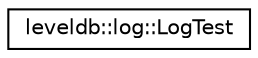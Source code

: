 digraph "Graphical Class Hierarchy"
{
  edge [fontname="Helvetica",fontsize="10",labelfontname="Helvetica",labelfontsize="10"];
  node [fontname="Helvetica",fontsize="10",shape=record];
  rankdir="LR";
  Node1 [label="leveldb::log::LogTest",height=0.2,width=0.4,color="black", fillcolor="white", style="filled",URL="$classleveldb_1_1log_1_1_log_test.html"];
}

